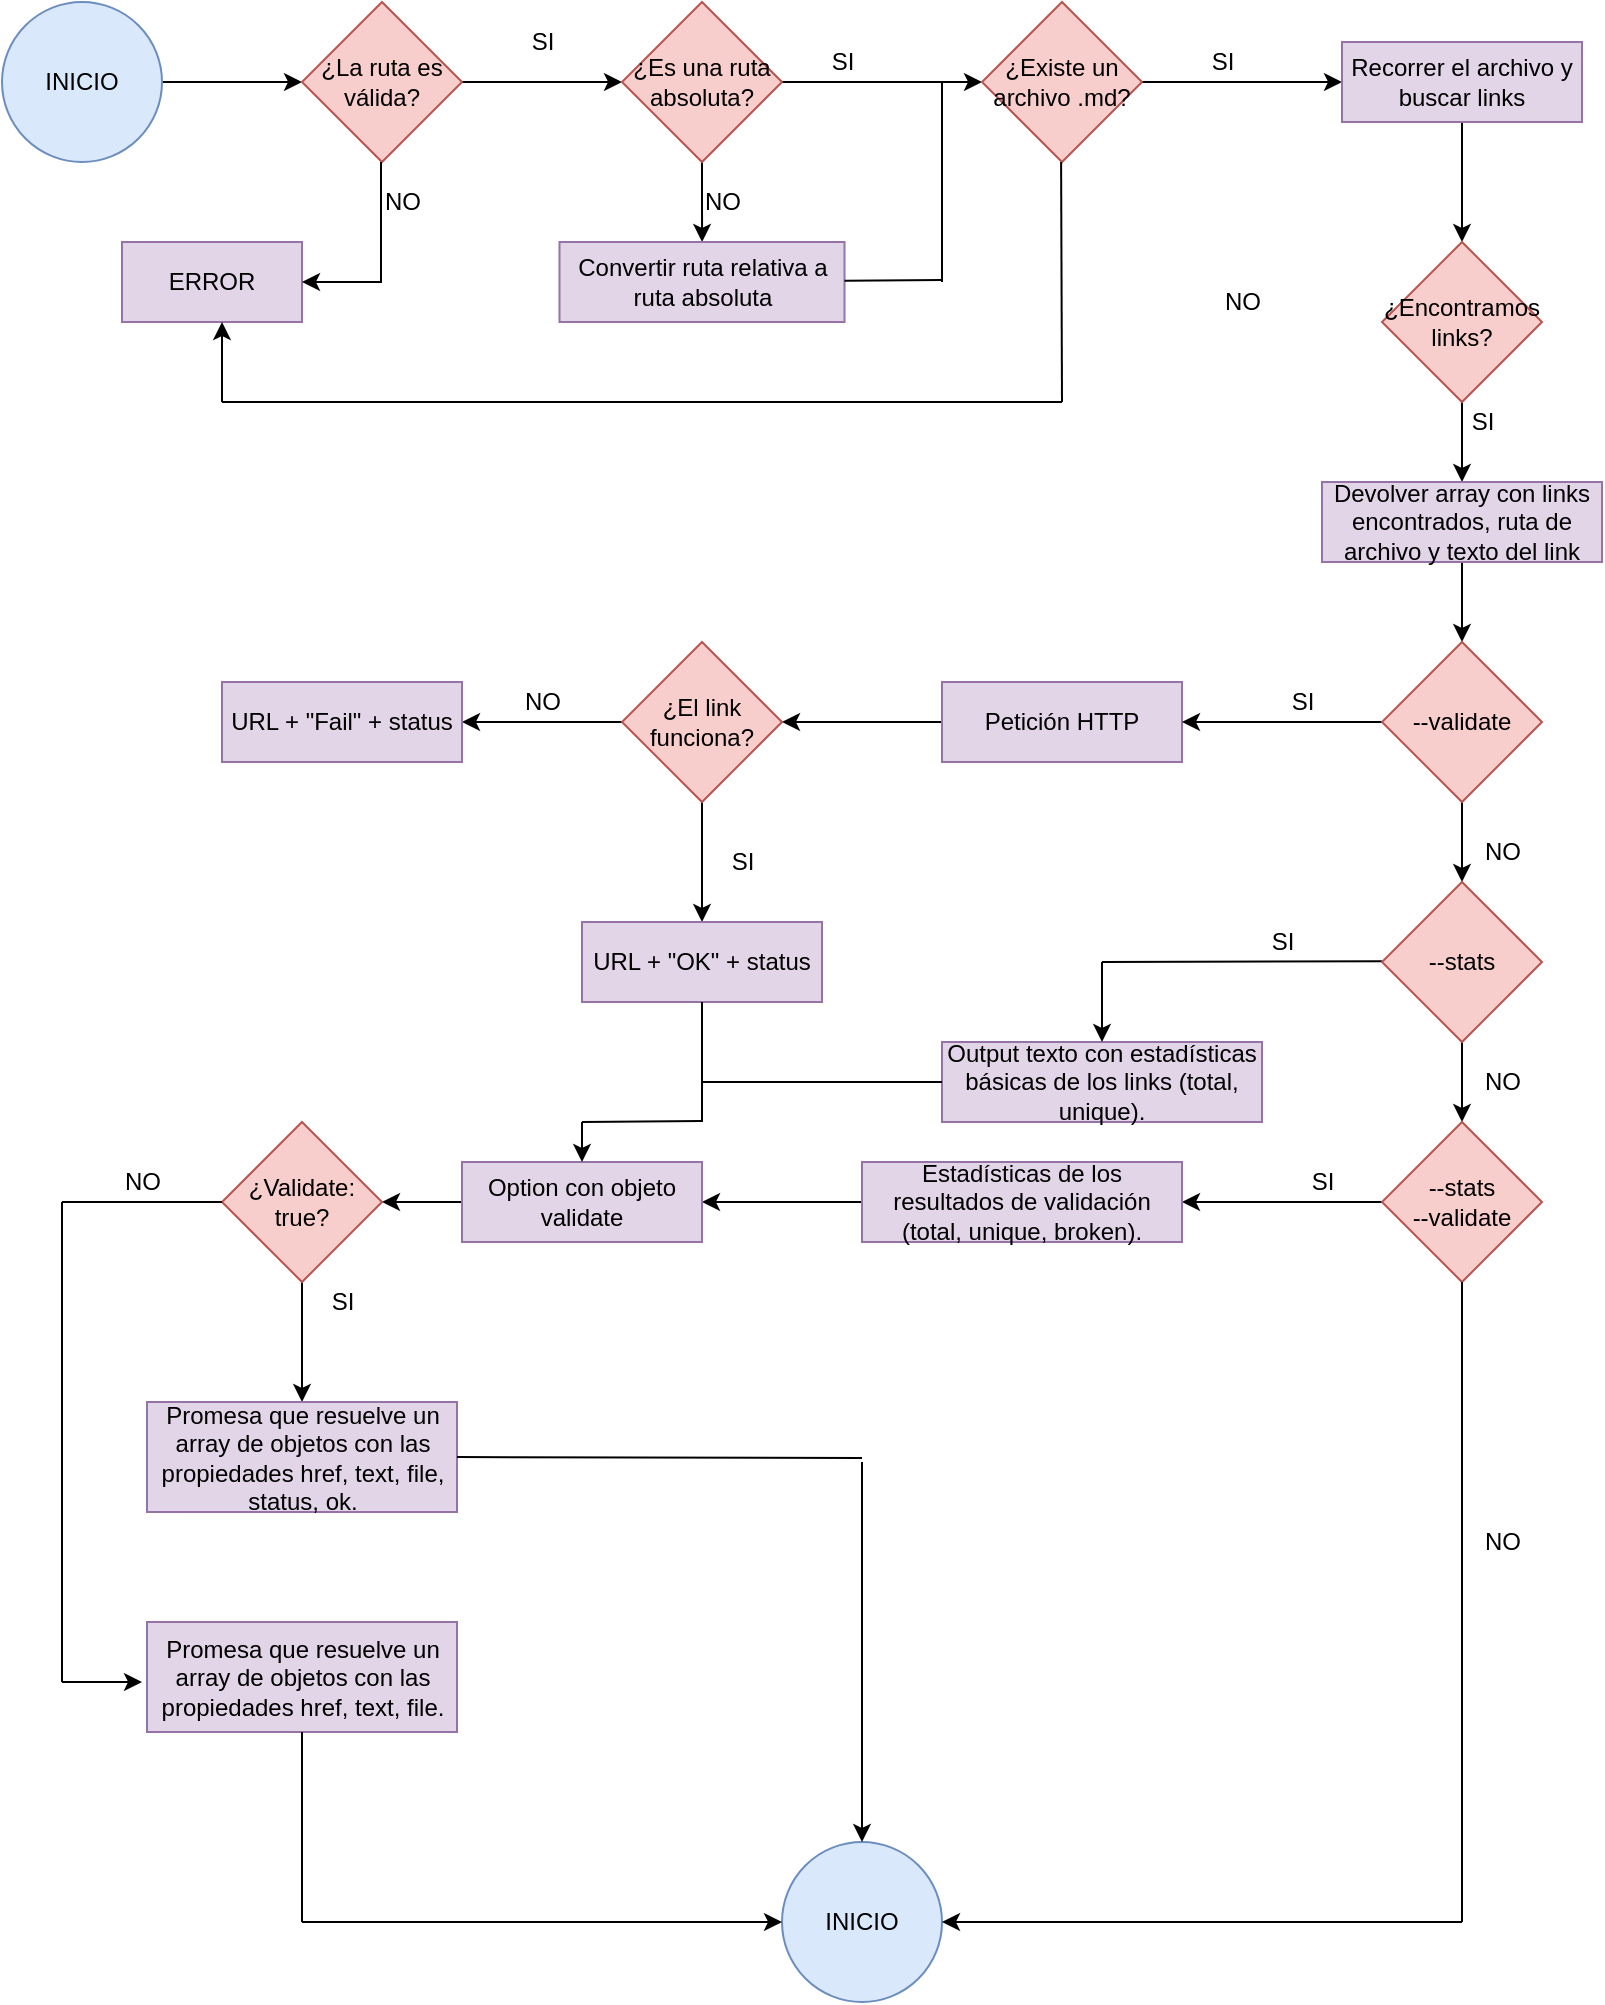 <mxfile version="21.0.6" type="github">
  <diagram name="Página-1" id="C8XWx6tk9-y3U2MYD071">
    <mxGraphModel dx="1735" dy="1176" grid="1" gridSize="10" guides="1" tooltips="1" connect="1" arrows="1" fold="1" page="1" pageScale="1" pageWidth="827" pageHeight="1169" math="0" shadow="0">
      <root>
        <mxCell id="0" />
        <mxCell id="1" parent="0" />
        <mxCell id="WzlsJmL7hTxYNh8MJvq3-6" value="" style="edgeStyle=orthogonalEdgeStyle;rounded=0;orthogonalLoop=1;jettySize=auto;html=1;" edge="1" parent="1" source="WzlsJmL7hTxYNh8MJvq3-2" target="WzlsJmL7hTxYNh8MJvq3-3">
          <mxGeometry relative="1" as="geometry" />
        </mxCell>
        <mxCell id="WzlsJmL7hTxYNh8MJvq3-2" value="INICIO" style="ellipse;whiteSpace=wrap;html=1;aspect=fixed;fillColor=#dae8fc;strokeColor=#6c8ebf;" vertex="1" parent="1">
          <mxGeometry x="14" y="50" width="80" height="80" as="geometry" />
        </mxCell>
        <mxCell id="WzlsJmL7hTxYNh8MJvq3-7" value="" style="edgeStyle=orthogonalEdgeStyle;rounded=0;orthogonalLoop=1;jettySize=auto;html=1;" edge="1" parent="1" source="WzlsJmL7hTxYNh8MJvq3-3" target="WzlsJmL7hTxYNh8MJvq3-4">
          <mxGeometry relative="1" as="geometry" />
        </mxCell>
        <mxCell id="WzlsJmL7hTxYNh8MJvq3-3" value="¿La ruta es válida?" style="rhombus;whiteSpace=wrap;html=1;fillColor=#f8cecc;strokeColor=#b85450;" vertex="1" parent="1">
          <mxGeometry x="164" y="50" width="80" height="80" as="geometry" />
        </mxCell>
        <mxCell id="WzlsJmL7hTxYNh8MJvq3-13" value="" style="edgeStyle=orthogonalEdgeStyle;rounded=0;orthogonalLoop=1;jettySize=auto;html=1;" edge="1" parent="1" source="WzlsJmL7hTxYNh8MJvq3-4" target="WzlsJmL7hTxYNh8MJvq3-12">
          <mxGeometry relative="1" as="geometry" />
        </mxCell>
        <mxCell id="WzlsJmL7hTxYNh8MJvq3-16" value="" style="edgeStyle=orthogonalEdgeStyle;rounded=0;orthogonalLoop=1;jettySize=auto;html=1;" edge="1" parent="1" source="WzlsJmL7hTxYNh8MJvq3-4" target="WzlsJmL7hTxYNh8MJvq3-15">
          <mxGeometry relative="1" as="geometry" />
        </mxCell>
        <mxCell id="WzlsJmL7hTxYNh8MJvq3-4" value="¿Es una ruta absoluta?" style="rhombus;whiteSpace=wrap;html=1;fillColor=#f8cecc;strokeColor=#b85450;" vertex="1" parent="1">
          <mxGeometry x="324" y="50" width="80" height="80" as="geometry" />
        </mxCell>
        <mxCell id="WzlsJmL7hTxYNh8MJvq3-5" value="ERROR" style="rounded=0;whiteSpace=wrap;html=1;fillColor=#e1d5e7;strokeColor=#9673a6;" vertex="1" parent="1">
          <mxGeometry x="74" y="170" width="90" height="40" as="geometry" />
        </mxCell>
        <mxCell id="WzlsJmL7hTxYNh8MJvq3-8" value="" style="endArrow=none;html=1;rounded=0;" edge="1" parent="1">
          <mxGeometry width="50" height="50" relative="1" as="geometry">
            <mxPoint x="203.5" y="190" as="sourcePoint" />
            <mxPoint x="203.5" y="130" as="targetPoint" />
          </mxGeometry>
        </mxCell>
        <mxCell id="WzlsJmL7hTxYNh8MJvq3-9" value="" style="endArrow=classic;html=1;rounded=0;" edge="1" parent="1">
          <mxGeometry width="50" height="50" relative="1" as="geometry">
            <mxPoint x="204" y="190" as="sourcePoint" />
            <mxPoint x="164" y="190" as="targetPoint" />
          </mxGeometry>
        </mxCell>
        <mxCell id="WzlsJmL7hTxYNh8MJvq3-10" value="SI" style="text;html=1;align=center;verticalAlign=middle;resizable=0;points=[];autosize=1;strokeColor=none;fillColor=none;" vertex="1" parent="1">
          <mxGeometry x="269" y="55" width="30" height="30" as="geometry" />
        </mxCell>
        <mxCell id="WzlsJmL7hTxYNh8MJvq3-11" value="NO" style="text;html=1;align=center;verticalAlign=middle;resizable=0;points=[];autosize=1;strokeColor=none;fillColor=none;" vertex="1" parent="1">
          <mxGeometry x="194" y="135" width="40" height="30" as="geometry" />
        </mxCell>
        <mxCell id="WzlsJmL7hTxYNh8MJvq3-22" value="" style="edgeStyle=orthogonalEdgeStyle;rounded=0;orthogonalLoop=1;jettySize=auto;html=1;" edge="1" parent="1" source="WzlsJmL7hTxYNh8MJvq3-12" target="WzlsJmL7hTxYNh8MJvq3-21">
          <mxGeometry relative="1" as="geometry" />
        </mxCell>
        <mxCell id="WzlsJmL7hTxYNh8MJvq3-12" value="¿Existe un archivo .md?" style="rhombus;whiteSpace=wrap;html=1;fillColor=#f8cecc;strokeColor=#b85450;" vertex="1" parent="1">
          <mxGeometry x="504" y="50" width="80" height="80" as="geometry" />
        </mxCell>
        <mxCell id="WzlsJmL7hTxYNh8MJvq3-14" value="SI" style="text;html=1;align=center;verticalAlign=middle;resizable=0;points=[];autosize=1;strokeColor=none;fillColor=none;" vertex="1" parent="1">
          <mxGeometry x="419" y="65" width="30" height="30" as="geometry" />
        </mxCell>
        <mxCell id="WzlsJmL7hTxYNh8MJvq3-15" value="Convertir ruta relativa a ruta absoluta" style="rounded=0;whiteSpace=wrap;html=1;fillColor=#e1d5e7;strokeColor=#9673a6;" vertex="1" parent="1">
          <mxGeometry x="292.75" y="170" width="142.5" height="40" as="geometry" />
        </mxCell>
        <mxCell id="WzlsJmL7hTxYNh8MJvq3-17" value="" style="endArrow=none;html=1;rounded=0;" edge="1" parent="1">
          <mxGeometry width="50" height="50" relative="1" as="geometry">
            <mxPoint x="435.25" y="189.41" as="sourcePoint" />
            <mxPoint x="484" y="189" as="targetPoint" />
          </mxGeometry>
        </mxCell>
        <mxCell id="WzlsJmL7hTxYNh8MJvq3-19" value="NO" style="text;html=1;align=center;verticalAlign=middle;resizable=0;points=[];autosize=1;strokeColor=none;fillColor=none;" vertex="1" parent="1">
          <mxGeometry x="354" y="135" width="40" height="30" as="geometry" />
        </mxCell>
        <mxCell id="WzlsJmL7hTxYNh8MJvq3-20" value="" style="endArrow=none;html=1;rounded=0;" edge="1" parent="1">
          <mxGeometry width="50" height="50" relative="1" as="geometry">
            <mxPoint x="484" y="190" as="sourcePoint" />
            <mxPoint x="484" y="90" as="targetPoint" />
          </mxGeometry>
        </mxCell>
        <mxCell id="WzlsJmL7hTxYNh8MJvq3-28" value="" style="edgeStyle=orthogonalEdgeStyle;rounded=0;orthogonalLoop=1;jettySize=auto;html=1;" edge="1" parent="1" source="WzlsJmL7hTxYNh8MJvq3-21" target="WzlsJmL7hTxYNh8MJvq3-27">
          <mxGeometry relative="1" as="geometry" />
        </mxCell>
        <mxCell id="WzlsJmL7hTxYNh8MJvq3-21" value="Recorrer el archivo y buscar links" style="rounded=0;whiteSpace=wrap;html=1;fillColor=#e1d5e7;strokeColor=#9673a6;" vertex="1" parent="1">
          <mxGeometry x="684" y="70" width="120" height="40" as="geometry" />
        </mxCell>
        <mxCell id="WzlsJmL7hTxYNh8MJvq3-23" value="SI" style="text;html=1;align=center;verticalAlign=middle;resizable=0;points=[];autosize=1;strokeColor=none;fillColor=none;" vertex="1" parent="1">
          <mxGeometry x="609" y="65" width="30" height="30" as="geometry" />
        </mxCell>
        <mxCell id="WzlsJmL7hTxYNh8MJvq3-24" value="" style="endArrow=none;html=1;rounded=0;" edge="1" parent="1">
          <mxGeometry width="50" height="50" relative="1" as="geometry">
            <mxPoint x="543.55" y="130" as="sourcePoint" />
            <mxPoint x="544" y="250" as="targetPoint" />
          </mxGeometry>
        </mxCell>
        <mxCell id="WzlsJmL7hTxYNh8MJvq3-25" value="" style="endArrow=none;html=1;rounded=0;" edge="1" parent="1">
          <mxGeometry width="50" height="50" relative="1" as="geometry">
            <mxPoint x="544" y="250" as="sourcePoint" />
            <mxPoint x="124" y="250" as="targetPoint" />
          </mxGeometry>
        </mxCell>
        <mxCell id="WzlsJmL7hTxYNh8MJvq3-26" value="" style="endArrow=classic;html=1;rounded=0;" edge="1" parent="1">
          <mxGeometry width="50" height="50" relative="1" as="geometry">
            <mxPoint x="124" y="250" as="sourcePoint" />
            <mxPoint x="124" y="210" as="targetPoint" />
          </mxGeometry>
        </mxCell>
        <mxCell id="WzlsJmL7hTxYNh8MJvq3-30" value="" style="edgeStyle=orthogonalEdgeStyle;rounded=0;orthogonalLoop=1;jettySize=auto;html=1;" edge="1" parent="1" source="WzlsJmL7hTxYNh8MJvq3-27" target="WzlsJmL7hTxYNh8MJvq3-29">
          <mxGeometry relative="1" as="geometry" />
        </mxCell>
        <mxCell id="WzlsJmL7hTxYNh8MJvq3-27" value="¿Encontramos links?" style="rhombus;whiteSpace=wrap;html=1;fillColor=#f8cecc;strokeColor=#b85450;" vertex="1" parent="1">
          <mxGeometry x="704" y="170" width="80" height="80" as="geometry" />
        </mxCell>
        <mxCell id="WzlsJmL7hTxYNh8MJvq3-49" value="" style="edgeStyle=orthogonalEdgeStyle;rounded=0;orthogonalLoop=1;jettySize=auto;html=1;" edge="1" parent="1" source="WzlsJmL7hTxYNh8MJvq3-29" target="WzlsJmL7hTxYNh8MJvq3-47">
          <mxGeometry relative="1" as="geometry" />
        </mxCell>
        <mxCell id="WzlsJmL7hTxYNh8MJvq3-29" value="Devolver array con links encontrados, ruta de archivo y texto del link" style="rounded=0;whiteSpace=wrap;html=1;fillColor=#e1d5e7;strokeColor=#9673a6;" vertex="1" parent="1">
          <mxGeometry x="674" y="290" width="140" height="40" as="geometry" />
        </mxCell>
        <mxCell id="WzlsJmL7hTxYNh8MJvq3-31" value="" style="endArrow=none;html=1;rounded=0;exitX=0;exitY=0.5;exitDx=0;exitDy=0;" edge="1" parent="1">
          <mxGeometry width="50" height="50" relative="1" as="geometry">
            <mxPoint x="704" y="529.57" as="sourcePoint" />
            <mxPoint x="564" y="530" as="targetPoint" />
          </mxGeometry>
        </mxCell>
        <mxCell id="WzlsJmL7hTxYNh8MJvq3-32" value="NO" style="text;html=1;align=center;verticalAlign=middle;resizable=0;points=[];autosize=1;strokeColor=none;fillColor=none;" vertex="1" parent="1">
          <mxGeometry x="614" y="185" width="40" height="30" as="geometry" />
        </mxCell>
        <mxCell id="WzlsJmL7hTxYNh8MJvq3-33" value="SI" style="text;html=1;align=center;verticalAlign=middle;resizable=0;points=[];autosize=1;strokeColor=none;fillColor=none;" vertex="1" parent="1">
          <mxGeometry x="739" y="245" width="30" height="30" as="geometry" />
        </mxCell>
        <mxCell id="WzlsJmL7hTxYNh8MJvq3-37" value="" style="edgeStyle=orthogonalEdgeStyle;rounded=0;orthogonalLoop=1;jettySize=auto;html=1;" edge="1" parent="1" source="WzlsJmL7hTxYNh8MJvq3-34" target="WzlsJmL7hTxYNh8MJvq3-36">
          <mxGeometry relative="1" as="geometry" />
        </mxCell>
        <mxCell id="WzlsJmL7hTxYNh8MJvq3-34" value="Petición HTTP" style="rounded=0;whiteSpace=wrap;html=1;fillColor=#e1d5e7;strokeColor=#9673a6;" vertex="1" parent="1">
          <mxGeometry x="484" y="390" width="120" height="40" as="geometry" />
        </mxCell>
        <mxCell id="WzlsJmL7hTxYNh8MJvq3-42" value="" style="edgeStyle=orthogonalEdgeStyle;rounded=0;orthogonalLoop=1;jettySize=auto;html=1;" edge="1" parent="1" source="WzlsJmL7hTxYNh8MJvq3-36" target="WzlsJmL7hTxYNh8MJvq3-41">
          <mxGeometry relative="1" as="geometry" />
        </mxCell>
        <mxCell id="WzlsJmL7hTxYNh8MJvq3-45" value="" style="edgeStyle=orthogonalEdgeStyle;rounded=0;orthogonalLoop=1;jettySize=auto;html=1;" edge="1" parent="1" source="WzlsJmL7hTxYNh8MJvq3-36" target="WzlsJmL7hTxYNh8MJvq3-44">
          <mxGeometry relative="1" as="geometry" />
        </mxCell>
        <mxCell id="WzlsJmL7hTxYNh8MJvq3-36" value="¿El link funciona?" style="rhombus;whiteSpace=wrap;html=1;fillColor=#f8cecc;strokeColor=#b85450;" vertex="1" parent="1">
          <mxGeometry x="324" y="370" width="80" height="80" as="geometry" />
        </mxCell>
        <mxCell id="WzlsJmL7hTxYNh8MJvq3-41" value="URL + &quot;Fail&quot; + status" style="rounded=0;whiteSpace=wrap;html=1;fillColor=#e1d5e7;strokeColor=#9673a6;" vertex="1" parent="1">
          <mxGeometry x="124" y="390" width="120" height="40" as="geometry" />
        </mxCell>
        <mxCell id="WzlsJmL7hTxYNh8MJvq3-43" value="NO" style="text;html=1;align=center;verticalAlign=middle;resizable=0;points=[];autosize=1;strokeColor=none;fillColor=none;" vertex="1" parent="1">
          <mxGeometry x="264" y="385" width="40" height="30" as="geometry" />
        </mxCell>
        <mxCell id="WzlsJmL7hTxYNh8MJvq3-44" value="URL + &quot;OK&quot; + status" style="rounded=0;whiteSpace=wrap;html=1;fillColor=#e1d5e7;strokeColor=#9673a6;" vertex="1" parent="1">
          <mxGeometry x="304" y="510" width="120" height="40" as="geometry" />
        </mxCell>
        <mxCell id="WzlsJmL7hTxYNh8MJvq3-46" value="SI" style="text;html=1;align=center;verticalAlign=middle;resizable=0;points=[];autosize=1;strokeColor=none;fillColor=none;" vertex="1" parent="1">
          <mxGeometry x="369" y="465" width="30" height="30" as="geometry" />
        </mxCell>
        <mxCell id="WzlsJmL7hTxYNh8MJvq3-48" value="" style="edgeStyle=orthogonalEdgeStyle;rounded=0;orthogonalLoop=1;jettySize=auto;html=1;" edge="1" parent="1" source="WzlsJmL7hTxYNh8MJvq3-47" target="WzlsJmL7hTxYNh8MJvq3-34">
          <mxGeometry relative="1" as="geometry" />
        </mxCell>
        <mxCell id="WzlsJmL7hTxYNh8MJvq3-52" value="" style="edgeStyle=orthogonalEdgeStyle;rounded=0;orthogonalLoop=1;jettySize=auto;html=1;" edge="1" parent="1" source="WzlsJmL7hTxYNh8MJvq3-47" target="WzlsJmL7hTxYNh8MJvq3-51">
          <mxGeometry relative="1" as="geometry" />
        </mxCell>
        <mxCell id="WzlsJmL7hTxYNh8MJvq3-47" value="--validate" style="rhombus;whiteSpace=wrap;html=1;fillColor=#f8cecc;strokeColor=#b85450;" vertex="1" parent="1">
          <mxGeometry x="704" y="370" width="80" height="80" as="geometry" />
        </mxCell>
        <mxCell id="WzlsJmL7hTxYNh8MJvq3-50" value="SI" style="text;html=1;align=center;verticalAlign=middle;resizable=0;points=[];autosize=1;strokeColor=none;fillColor=none;" vertex="1" parent="1">
          <mxGeometry x="649" y="385" width="30" height="30" as="geometry" />
        </mxCell>
        <mxCell id="WzlsJmL7hTxYNh8MJvq3-57" value="" style="edgeStyle=orthogonalEdgeStyle;rounded=0;orthogonalLoop=1;jettySize=auto;html=1;" edge="1" parent="1" source="WzlsJmL7hTxYNh8MJvq3-51" target="WzlsJmL7hTxYNh8MJvq3-54">
          <mxGeometry relative="1" as="geometry" />
        </mxCell>
        <mxCell id="WzlsJmL7hTxYNh8MJvq3-51" value="--stats" style="rhombus;whiteSpace=wrap;html=1;fillColor=#f8cecc;strokeColor=#b85450;" vertex="1" parent="1">
          <mxGeometry x="704" y="490" width="80" height="80" as="geometry" />
        </mxCell>
        <mxCell id="WzlsJmL7hTxYNh8MJvq3-53" value="Output texto con estadísticas básicas de los links (total, unique)." style="rounded=0;whiteSpace=wrap;html=1;fillColor=#e1d5e7;strokeColor=#9673a6;" vertex="1" parent="1">
          <mxGeometry x="484" y="570" width="160" height="40" as="geometry" />
        </mxCell>
        <mxCell id="WzlsJmL7hTxYNh8MJvq3-65" value="" style="edgeStyle=orthogonalEdgeStyle;rounded=0;orthogonalLoop=1;jettySize=auto;html=1;" edge="1" parent="1" source="WzlsJmL7hTxYNh8MJvq3-54" target="WzlsJmL7hTxYNh8MJvq3-64">
          <mxGeometry relative="1" as="geometry" />
        </mxCell>
        <mxCell id="WzlsJmL7hTxYNh8MJvq3-54" value="--stats &lt;br&gt;--validate" style="rhombus;whiteSpace=wrap;html=1;fillColor=#f8cecc;strokeColor=#b85450;" vertex="1" parent="1">
          <mxGeometry x="704" y="610" width="80" height="80" as="geometry" />
        </mxCell>
        <mxCell id="WzlsJmL7hTxYNh8MJvq3-56" value="" style="endArrow=classic;html=1;rounded=0;entryX=0.5;entryY=0;entryDx=0;entryDy=0;" edge="1" parent="1" target="WzlsJmL7hTxYNh8MJvq3-53">
          <mxGeometry width="50" height="50" relative="1" as="geometry">
            <mxPoint x="564" y="530" as="sourcePoint" />
            <mxPoint x="484" y="430" as="targetPoint" />
          </mxGeometry>
        </mxCell>
        <mxCell id="WzlsJmL7hTxYNh8MJvq3-58" value="NO" style="text;html=1;align=center;verticalAlign=middle;resizable=0;points=[];autosize=1;strokeColor=none;fillColor=none;" vertex="1" parent="1">
          <mxGeometry x="744" y="460" width="40" height="30" as="geometry" />
        </mxCell>
        <mxCell id="WzlsJmL7hTxYNh8MJvq3-59" value="SI" style="text;html=1;align=center;verticalAlign=middle;resizable=0;points=[];autosize=1;strokeColor=none;fillColor=none;" vertex="1" parent="1">
          <mxGeometry x="639" y="505" width="30" height="30" as="geometry" />
        </mxCell>
        <mxCell id="WzlsJmL7hTxYNh8MJvq3-60" value="NO" style="text;html=1;align=center;verticalAlign=middle;resizable=0;points=[];autosize=1;strokeColor=none;fillColor=none;" vertex="1" parent="1">
          <mxGeometry x="744" y="575" width="40" height="30" as="geometry" />
        </mxCell>
        <mxCell id="WzlsJmL7hTxYNh8MJvq3-63" value="NO" style="text;html=1;align=center;verticalAlign=middle;resizable=0;points=[];autosize=1;strokeColor=none;fillColor=none;" vertex="1" parent="1">
          <mxGeometry x="744" y="805" width="40" height="30" as="geometry" />
        </mxCell>
        <mxCell id="WzlsJmL7hTxYNh8MJvq3-72" value="" style="edgeStyle=orthogonalEdgeStyle;rounded=0;orthogonalLoop=1;jettySize=auto;html=1;" edge="1" parent="1" source="WzlsJmL7hTxYNh8MJvq3-64" target="WzlsJmL7hTxYNh8MJvq3-67">
          <mxGeometry relative="1" as="geometry" />
        </mxCell>
        <mxCell id="WzlsJmL7hTxYNh8MJvq3-64" value="Estadísticas de los resultados de validación (total, unique, broken)." style="rounded=0;whiteSpace=wrap;html=1;fillColor=#e1d5e7;strokeColor=#9673a6;" vertex="1" parent="1">
          <mxGeometry x="444" y="630" width="160" height="40" as="geometry" />
        </mxCell>
        <mxCell id="WzlsJmL7hTxYNh8MJvq3-66" value="SI" style="text;html=1;align=center;verticalAlign=middle;resizable=0;points=[];autosize=1;strokeColor=none;fillColor=none;" vertex="1" parent="1">
          <mxGeometry x="659" y="625" width="30" height="30" as="geometry" />
        </mxCell>
        <mxCell id="WzlsJmL7hTxYNh8MJvq3-74" value="" style="edgeStyle=orthogonalEdgeStyle;rounded=0;orthogonalLoop=1;jettySize=auto;html=1;" edge="1" parent="1" source="WzlsJmL7hTxYNh8MJvq3-67" target="WzlsJmL7hTxYNh8MJvq3-73">
          <mxGeometry relative="1" as="geometry" />
        </mxCell>
        <mxCell id="WzlsJmL7hTxYNh8MJvq3-67" value="Option con objeto validate" style="rounded=0;whiteSpace=wrap;html=1;fillColor=#e1d5e7;strokeColor=#9673a6;" vertex="1" parent="1">
          <mxGeometry x="244" y="630" width="120" height="40" as="geometry" />
        </mxCell>
        <mxCell id="WzlsJmL7hTxYNh8MJvq3-68" value="" style="endArrow=none;html=1;rounded=0;" edge="1" parent="1">
          <mxGeometry width="50" height="50" relative="1" as="geometry">
            <mxPoint x="364" y="610" as="sourcePoint" />
            <mxPoint x="364" y="550" as="targetPoint" />
          </mxGeometry>
        </mxCell>
        <mxCell id="WzlsJmL7hTxYNh8MJvq3-69" value="" style="endArrow=classic;html=1;rounded=0;entryX=0.5;entryY=0;entryDx=0;entryDy=0;" edge="1" parent="1" target="WzlsJmL7hTxYNh8MJvq3-67">
          <mxGeometry width="50" height="50" relative="1" as="geometry">
            <mxPoint x="304" y="610" as="sourcePoint" />
            <mxPoint x="504" y="600" as="targetPoint" />
          </mxGeometry>
        </mxCell>
        <mxCell id="WzlsJmL7hTxYNh8MJvq3-70" value="" style="endArrow=none;html=1;rounded=0;" edge="1" parent="1">
          <mxGeometry width="50" height="50" relative="1" as="geometry">
            <mxPoint x="304" y="610" as="sourcePoint" />
            <mxPoint x="364" y="609.53" as="targetPoint" />
          </mxGeometry>
        </mxCell>
        <mxCell id="WzlsJmL7hTxYNh8MJvq3-71" value="" style="endArrow=none;html=1;rounded=0;entryX=0;entryY=0.5;entryDx=0;entryDy=0;" edge="1" parent="1" target="WzlsJmL7hTxYNh8MJvq3-53">
          <mxGeometry width="50" height="50" relative="1" as="geometry">
            <mxPoint x="364" y="590" as="sourcePoint" />
            <mxPoint x="374" y="560" as="targetPoint" />
          </mxGeometry>
        </mxCell>
        <mxCell id="WzlsJmL7hTxYNh8MJvq3-76" value="" style="edgeStyle=orthogonalEdgeStyle;rounded=0;orthogonalLoop=1;jettySize=auto;html=1;" edge="1" parent="1" source="WzlsJmL7hTxYNh8MJvq3-73" target="WzlsJmL7hTxYNh8MJvq3-75">
          <mxGeometry relative="1" as="geometry" />
        </mxCell>
        <mxCell id="WzlsJmL7hTxYNh8MJvq3-73" value="¿Validate: true?" style="rhombus;whiteSpace=wrap;html=1;fillColor=#f8cecc;strokeColor=#b85450;" vertex="1" parent="1">
          <mxGeometry x="124" y="610" width="80" height="80" as="geometry" />
        </mxCell>
        <mxCell id="WzlsJmL7hTxYNh8MJvq3-75" value="Promesa que resuelve un array de objetos con las propiedades href, text, file, status, ok." style="rounded=0;whiteSpace=wrap;html=1;fillColor=#e1d5e7;strokeColor=#9673a6;" vertex="1" parent="1">
          <mxGeometry x="86.5" y="750" width="155" height="55" as="geometry" />
        </mxCell>
        <mxCell id="WzlsJmL7hTxYNh8MJvq3-77" value="Promesa que resuelve un array de objetos con las propiedades href, text, file." style="rounded=0;whiteSpace=wrap;html=1;fillColor=#e1d5e7;strokeColor=#9673a6;" vertex="1" parent="1">
          <mxGeometry x="86.5" y="860" width="155" height="55" as="geometry" />
        </mxCell>
        <mxCell id="WzlsJmL7hTxYNh8MJvq3-78" value="" style="endArrow=none;html=1;rounded=0;entryX=0;entryY=0.5;entryDx=0;entryDy=0;" edge="1" parent="1" target="WzlsJmL7hTxYNh8MJvq3-73">
          <mxGeometry width="50" height="50" relative="1" as="geometry">
            <mxPoint x="44" y="650" as="sourcePoint" />
            <mxPoint x="194" y="770" as="targetPoint" />
          </mxGeometry>
        </mxCell>
        <mxCell id="WzlsJmL7hTxYNh8MJvq3-79" value="" style="endArrow=none;html=1;rounded=0;" edge="1" parent="1">
          <mxGeometry width="50" height="50" relative="1" as="geometry">
            <mxPoint x="44" y="650" as="sourcePoint" />
            <mxPoint x="44" y="890" as="targetPoint" />
          </mxGeometry>
        </mxCell>
        <mxCell id="WzlsJmL7hTxYNh8MJvq3-80" value="" style="endArrow=classic;html=1;rounded=0;" edge="1" parent="1">
          <mxGeometry width="50" height="50" relative="1" as="geometry">
            <mxPoint x="44" y="890" as="sourcePoint" />
            <mxPoint x="84" y="890" as="targetPoint" />
          </mxGeometry>
        </mxCell>
        <mxCell id="WzlsJmL7hTxYNh8MJvq3-81" value="NO" style="text;html=1;align=center;verticalAlign=middle;resizable=0;points=[];autosize=1;strokeColor=none;fillColor=none;" vertex="1" parent="1">
          <mxGeometry x="64" y="625" width="40" height="30" as="geometry" />
        </mxCell>
        <mxCell id="WzlsJmL7hTxYNh8MJvq3-82" value="SI" style="text;html=1;align=center;verticalAlign=middle;resizable=0;points=[];autosize=1;strokeColor=none;fillColor=none;" vertex="1" parent="1">
          <mxGeometry x="169" y="685" width="30" height="30" as="geometry" />
        </mxCell>
        <mxCell id="WzlsJmL7hTxYNh8MJvq3-83" value="" style="endArrow=none;html=1;rounded=0;exitX=1;exitY=0.5;exitDx=0;exitDy=0;" edge="1" parent="1" source="WzlsJmL7hTxYNh8MJvq3-75">
          <mxGeometry width="50" height="50" relative="1" as="geometry">
            <mxPoint x="384" y="690" as="sourcePoint" />
            <mxPoint x="444" y="778" as="targetPoint" />
          </mxGeometry>
        </mxCell>
        <mxCell id="WzlsJmL7hTxYNh8MJvq3-85" value="INICIO" style="ellipse;whiteSpace=wrap;html=1;aspect=fixed;fillColor=#dae8fc;strokeColor=#6c8ebf;" vertex="1" parent="1">
          <mxGeometry x="404" y="970" width="80" height="80" as="geometry" />
        </mxCell>
        <mxCell id="WzlsJmL7hTxYNh8MJvq3-86" value="" style="endArrow=none;html=1;rounded=0;exitX=0.5;exitY=1;exitDx=0;exitDy=0;" edge="1" parent="1" source="WzlsJmL7hTxYNh8MJvq3-77">
          <mxGeometry width="50" height="50" relative="1" as="geometry">
            <mxPoint x="162" y="915" as="sourcePoint" />
            <mxPoint x="164" y="1010" as="targetPoint" />
          </mxGeometry>
        </mxCell>
        <mxCell id="WzlsJmL7hTxYNh8MJvq3-87" value="" style="endArrow=none;html=1;rounded=0;entryX=0.5;entryY=1;entryDx=0;entryDy=0;" edge="1" parent="1" target="WzlsJmL7hTxYNh8MJvq3-54">
          <mxGeometry width="50" height="50" relative="1" as="geometry">
            <mxPoint x="744" y="1010" as="sourcePoint" />
            <mxPoint x="454" y="800" as="targetPoint" />
          </mxGeometry>
        </mxCell>
        <mxCell id="WzlsJmL7hTxYNh8MJvq3-88" value="" style="endArrow=classic;html=1;rounded=0;" edge="1" parent="1" target="WzlsJmL7hTxYNh8MJvq3-85">
          <mxGeometry width="50" height="50" relative="1" as="geometry">
            <mxPoint x="444" y="780" as="sourcePoint" />
            <mxPoint x="454" y="800" as="targetPoint" />
          </mxGeometry>
        </mxCell>
        <mxCell id="WzlsJmL7hTxYNh8MJvq3-89" value="" style="endArrow=classic;html=1;rounded=0;entryX=1;entryY=0.5;entryDx=0;entryDy=0;" edge="1" parent="1" target="WzlsJmL7hTxYNh8MJvq3-85">
          <mxGeometry width="50" height="50" relative="1" as="geometry">
            <mxPoint x="744" y="1010" as="sourcePoint" />
            <mxPoint x="454" y="980" as="targetPoint" />
          </mxGeometry>
        </mxCell>
        <mxCell id="WzlsJmL7hTxYNh8MJvq3-90" value="" style="endArrow=classic;html=1;rounded=0;entryX=0;entryY=0.5;entryDx=0;entryDy=0;" edge="1" parent="1" target="WzlsJmL7hTxYNh8MJvq3-85">
          <mxGeometry width="50" height="50" relative="1" as="geometry">
            <mxPoint x="164" y="1010" as="sourcePoint" />
            <mxPoint x="494" y="1020" as="targetPoint" />
          </mxGeometry>
        </mxCell>
      </root>
    </mxGraphModel>
  </diagram>
</mxfile>
